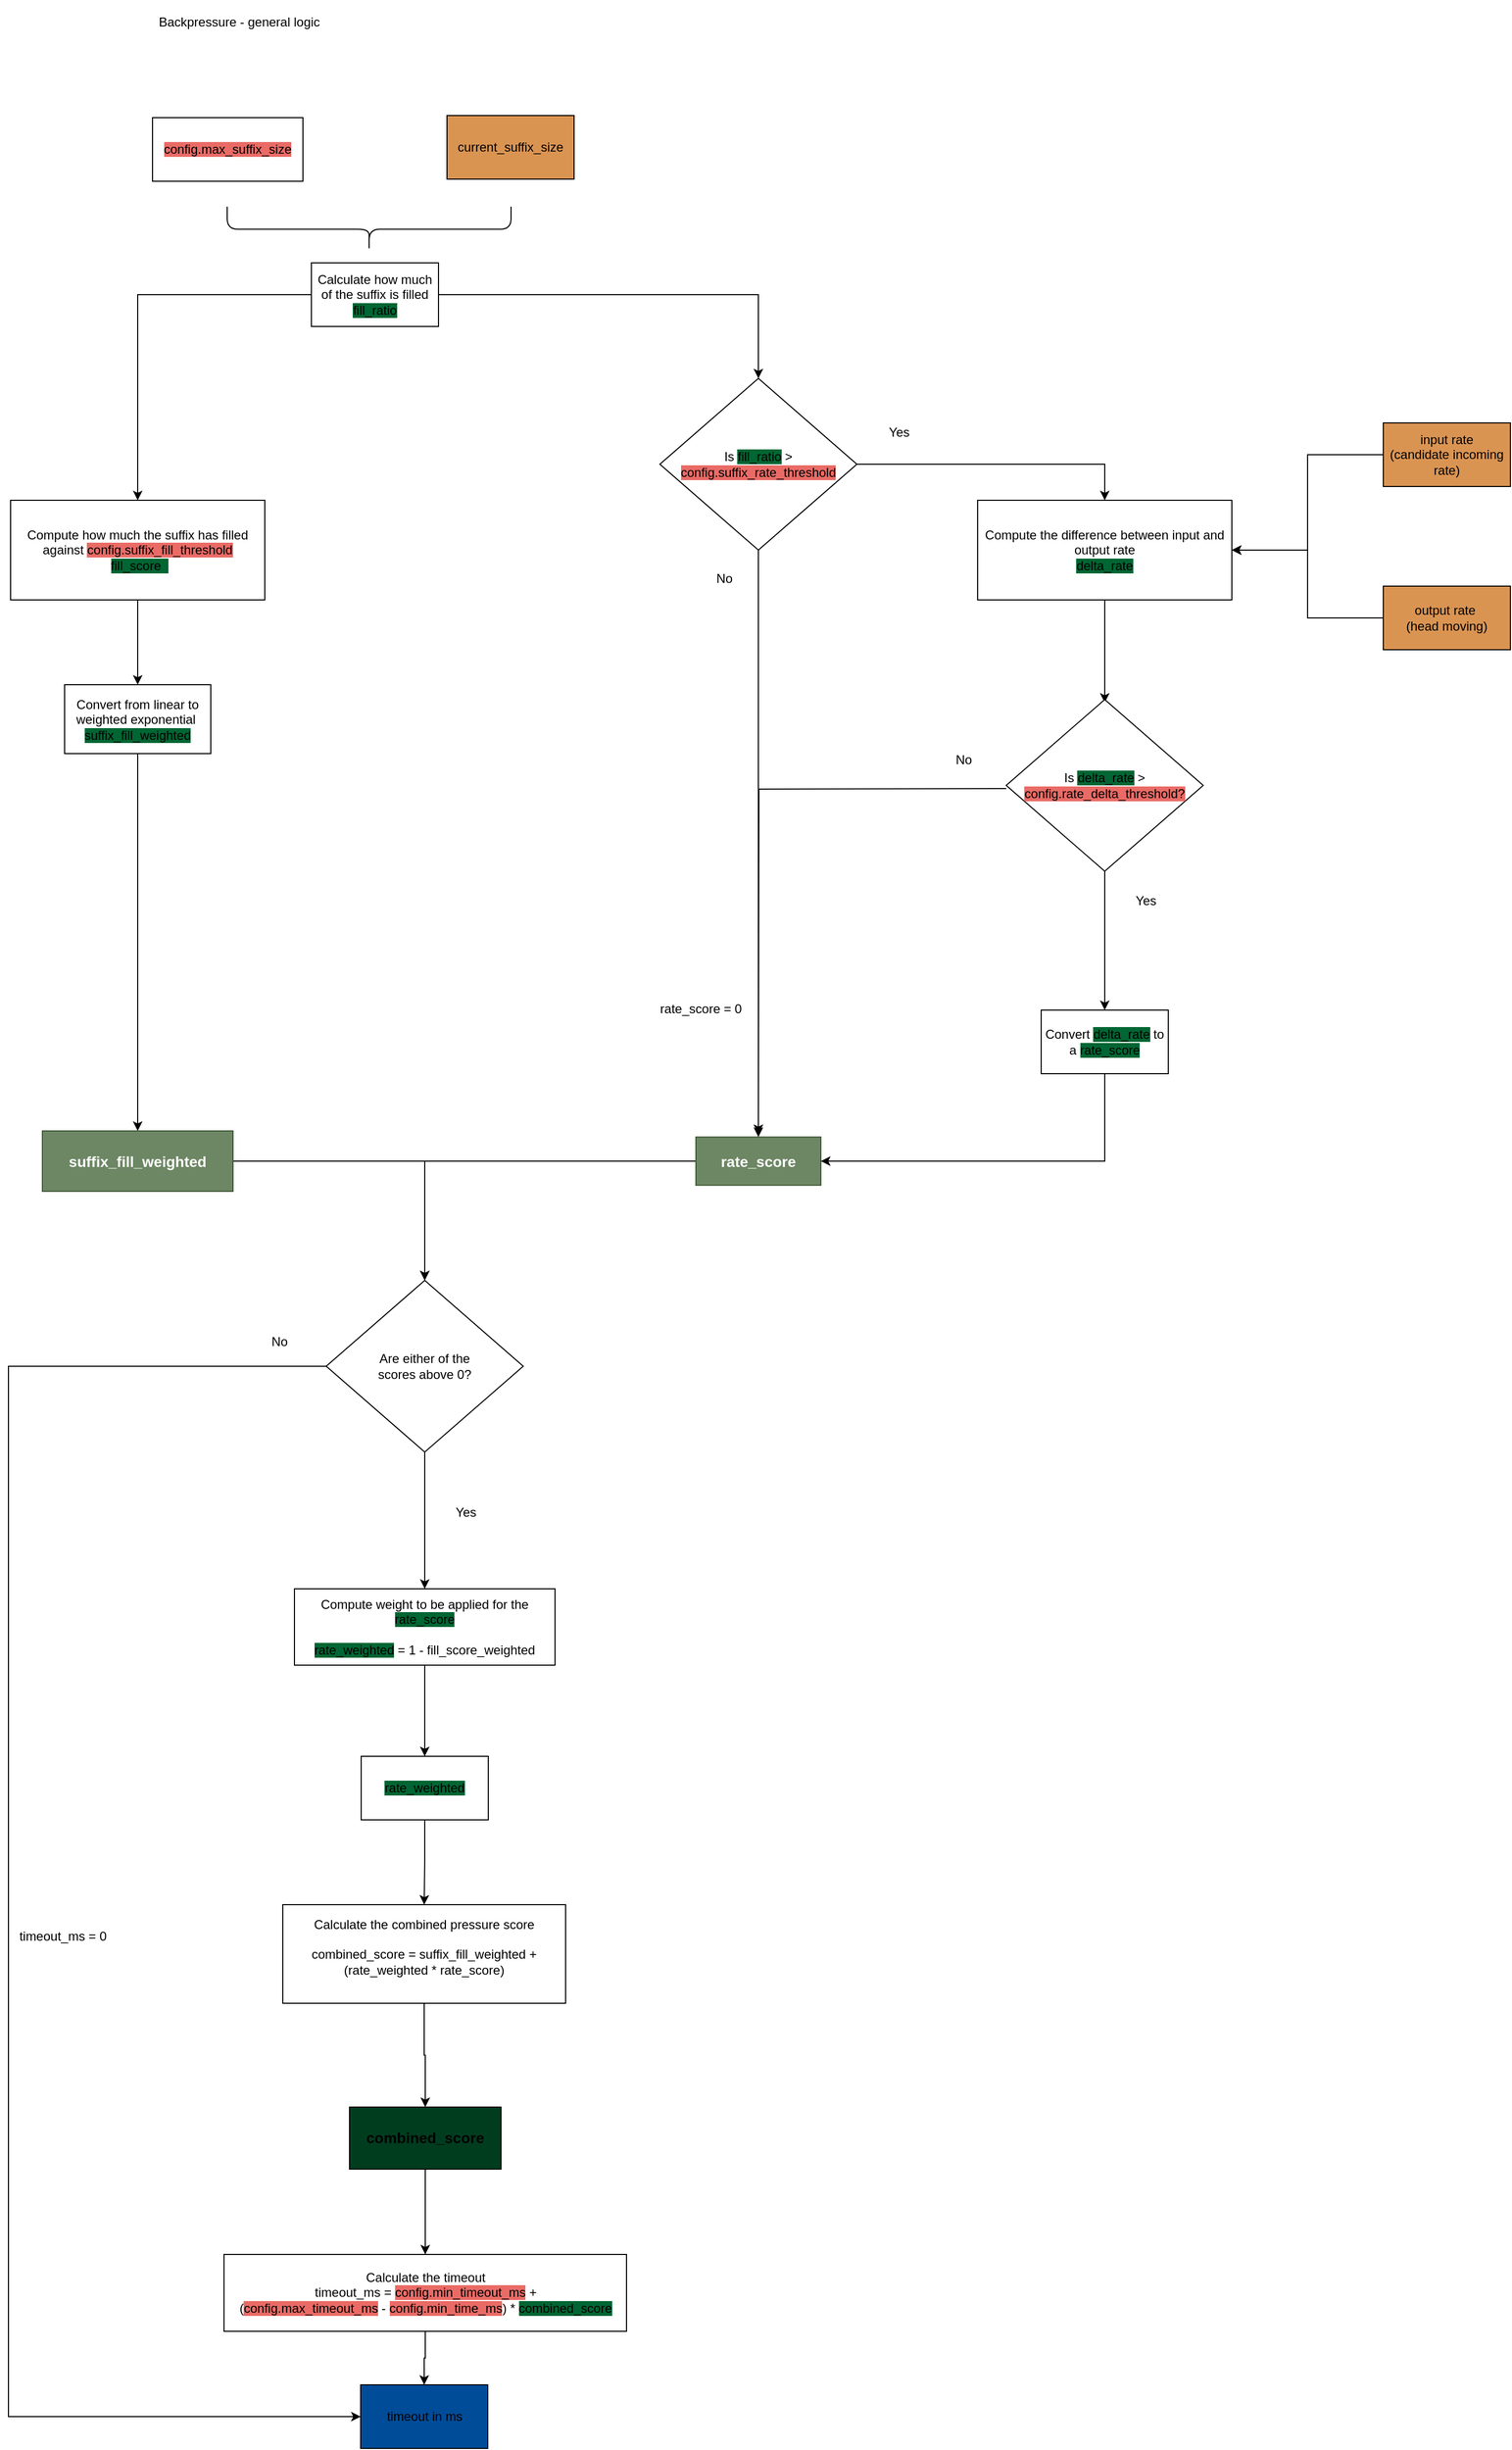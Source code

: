 <mxfile version="21.8.2" type="device">
  <diagram name="Page-1" id="tAE-cPwc15kO6dDDMqvA">
    <mxGraphModel dx="3213" dy="1156" grid="0" gridSize="10" guides="1" tooltips="1" connect="1" arrows="1" fold="1" page="0" pageScale="1" pageWidth="827" pageHeight="1169" math="0" shadow="0">
      <root>
        <mxCell id="0" />
        <mxCell id="1" parent="0" />
        <mxCell id="R-dFO9PfzjRHCKzVX55h-19" value="Backpressure - general logic" style="text;html=1;strokeColor=none;fillColor=none;align=center;verticalAlign=middle;whiteSpace=wrap;rounded=0;" vertex="1" parent="1">
          <mxGeometry x="-183" y="274" width="242" height="42" as="geometry" />
        </mxCell>
        <mxCell id="R-dFO9PfzjRHCKzVX55h-20" value="current_suffix_size" style="rounded=0;whiteSpace=wrap;html=1;fillColor=#DA9452;" vertex="1" parent="1">
          <mxGeometry x="134" y="383" width="120" height="60" as="geometry" />
        </mxCell>
        <mxCell id="R-dFO9PfzjRHCKzVX55h-80" value="" style="edgeStyle=orthogonalEdgeStyle;rounded=0;orthogonalLoop=1;jettySize=auto;html=1;entryX=1;entryY=0.5;entryDx=0;entryDy=0;" edge="1" parent="1" source="R-dFO9PfzjRHCKzVX55h-22" target="R-dFO9PfzjRHCKzVX55h-78">
          <mxGeometry relative="1" as="geometry">
            <mxPoint x="878.0" y="703" as="targetPoint" />
          </mxGeometry>
        </mxCell>
        <mxCell id="R-dFO9PfzjRHCKzVX55h-22" value="input rate&lt;br&gt;(candidate incoming rate)" style="rounded=0;whiteSpace=wrap;html=1;fillColor=#DA9452;" vertex="1" parent="1">
          <mxGeometry x="1018" y="673" width="120" height="60" as="geometry" />
        </mxCell>
        <mxCell id="R-dFO9PfzjRHCKzVX55h-82" value="" style="edgeStyle=orthogonalEdgeStyle;rounded=0;orthogonalLoop=1;jettySize=auto;html=1;entryX=1;entryY=0.5;entryDx=0;entryDy=0;" edge="1" parent="1" source="R-dFO9PfzjRHCKzVX55h-23" target="R-dFO9PfzjRHCKzVX55h-78">
          <mxGeometry relative="1" as="geometry">
            <mxPoint x="878.0" y="835" as="targetPoint" />
          </mxGeometry>
        </mxCell>
        <mxCell id="R-dFO9PfzjRHCKzVX55h-23" value="output rate&amp;nbsp;&lt;br&gt;(head moving)" style="rounded=0;whiteSpace=wrap;html=1;fillColor=#DA9452;" vertex="1" parent="1">
          <mxGeometry x="1018" y="827" width="120" height="60" as="geometry" />
        </mxCell>
        <mxCell id="R-dFO9PfzjRHCKzVX55h-26" value="&lt;span style=&quot;background-color: rgb(234, 107, 102);&quot;&gt;config.max_suffix_size&lt;/span&gt;" style="rounded=0;whiteSpace=wrap;html=1;" vertex="1" parent="1">
          <mxGeometry x="-144" y="385" width="142" height="60" as="geometry" />
        </mxCell>
        <mxCell id="R-dFO9PfzjRHCKzVX55h-34" value="" style="edgeStyle=orthogonalEdgeStyle;rounded=0;orthogonalLoop=1;jettySize=auto;html=1;entryX=0.5;entryY=0;entryDx=0;entryDy=0;" edge="1" parent="1" source="R-dFO9PfzjRHCKzVX55h-27" target="R-dFO9PfzjRHCKzVX55h-71">
          <mxGeometry relative="1" as="geometry">
            <mxPoint x="431" y="628" as="targetPoint" />
          </mxGeometry>
        </mxCell>
        <mxCell id="R-dFO9PfzjRHCKzVX55h-27" value="Calculate how much of the suffix is filled&lt;br&gt;&lt;span style=&quot;background-color: rgb(0, 102, 51);&quot;&gt;fill_ratio&lt;/span&gt;" style="rounded=0;whiteSpace=wrap;html=1;" vertex="1" parent="1">
          <mxGeometry x="6" y="522" width="120" height="60" as="geometry" />
        </mxCell>
        <mxCell id="R-dFO9PfzjRHCKzVX55h-28" value="" style="shape=curlyBracket;whiteSpace=wrap;html=1;rounded=1;flipH=1;labelPosition=right;verticalLabelPosition=middle;align=left;verticalAlign=middle;rotation=90;" vertex="1" parent="1">
          <mxGeometry x="39.25" y="356.25" width="42.5" height="268" as="geometry" />
        </mxCell>
        <mxCell id="R-dFO9PfzjRHCKzVX55h-70" value="" style="edgeStyle=orthogonalEdgeStyle;rounded=0;orthogonalLoop=1;jettySize=auto;html=1;" edge="1" parent="1" source="R-dFO9PfzjRHCKzVX55h-31" target="R-dFO9PfzjRHCKzVX55h-69">
          <mxGeometry relative="1" as="geometry" />
        </mxCell>
        <mxCell id="R-dFO9PfzjRHCKzVX55h-31" value="Compute how much the suffix has filled against&amp;nbsp;&lt;span style=&quot;background-color: rgb(234, 107, 102);&quot;&gt;config.suffix_fill_threshold&lt;/span&gt;&lt;br&gt;&amp;nbsp;&lt;span style=&quot;background-color: rgb(0, 102, 51);&quot;&gt;fill_score&amp;nbsp;&amp;nbsp;&lt;/span&gt;&lt;br&gt;" style="rounded=0;whiteSpace=wrap;html=1;" vertex="1" parent="1">
          <mxGeometry x="-278" y="746" width="240" height="94" as="geometry" />
        </mxCell>
        <mxCell id="R-dFO9PfzjRHCKzVX55h-35" value="" style="edgeStyle=orthogonalEdgeStyle;rounded=0;orthogonalLoop=1;jettySize=auto;html=1;exitX=0;exitY=0.5;exitDx=0;exitDy=0;entryX=0.5;entryY=0;entryDx=0;entryDy=0;" edge="1" parent="1" source="R-dFO9PfzjRHCKzVX55h-27" target="R-dFO9PfzjRHCKzVX55h-31">
          <mxGeometry relative="1" as="geometry">
            <mxPoint x="136" y="562" as="sourcePoint" />
            <mxPoint x="441" y="638" as="targetPoint" />
          </mxGeometry>
        </mxCell>
        <mxCell id="R-dFO9PfzjRHCKzVX55h-98" value="" style="edgeStyle=orthogonalEdgeStyle;rounded=0;orthogonalLoop=1;jettySize=auto;html=1;" edge="1" parent="1" source="R-dFO9PfzjRHCKzVX55h-69" target="R-dFO9PfzjRHCKzVX55h-97">
          <mxGeometry relative="1" as="geometry" />
        </mxCell>
        <mxCell id="R-dFO9PfzjRHCKzVX55h-69" value="Convert from linear to weighted exponential&amp;nbsp;&lt;br&gt;&lt;span style=&quot;background-color: rgb(0, 102, 51);&quot;&gt;suffix_fill_weighted&lt;/span&gt;" style="rounded=0;whiteSpace=wrap;html=1;" vertex="1" parent="1">
          <mxGeometry x="-227" y="920" width="138" height="65" as="geometry" />
        </mxCell>
        <mxCell id="R-dFO9PfzjRHCKzVX55h-73" value="" style="edgeStyle=orthogonalEdgeStyle;rounded=0;orthogonalLoop=1;jettySize=auto;html=1;entryX=0.5;entryY=0;entryDx=0;entryDy=0;" edge="1" parent="1" source="R-dFO9PfzjRHCKzVX55h-71" target="R-dFO9PfzjRHCKzVX55h-86">
          <mxGeometry relative="1" as="geometry">
            <mxPoint x="431" y="954" as="targetPoint" />
          </mxGeometry>
        </mxCell>
        <mxCell id="R-dFO9PfzjRHCKzVX55h-77" value="" style="edgeStyle=orthogonalEdgeStyle;rounded=0;orthogonalLoop=1;jettySize=auto;html=1;entryX=0.5;entryY=0;entryDx=0;entryDy=0;" edge="1" parent="1" source="R-dFO9PfzjRHCKzVX55h-71" target="R-dFO9PfzjRHCKzVX55h-78">
          <mxGeometry relative="1" as="geometry">
            <mxPoint x="743" y="797" as="targetPoint" />
          </mxGeometry>
        </mxCell>
        <mxCell id="R-dFO9PfzjRHCKzVX55h-71" value="Is &lt;span style=&quot;background-color: rgb(0, 102, 51);&quot;&gt;fill_ratio&lt;/span&gt; &amp;gt; &lt;span style=&quot;background-color: rgb(234, 107, 102);&quot;&gt;config.suffix_rate_threshold&lt;/span&gt;" style="rhombus;whiteSpace=wrap;html=1;" vertex="1" parent="1">
          <mxGeometry x="335" y="631" width="186" height="162" as="geometry" />
        </mxCell>
        <mxCell id="R-dFO9PfzjRHCKzVX55h-74" value="No" style="text;html=1;strokeColor=none;fillColor=none;align=center;verticalAlign=middle;whiteSpace=wrap;rounded=0;" vertex="1" parent="1">
          <mxGeometry x="366" y="805" width="60" height="30" as="geometry" />
        </mxCell>
        <mxCell id="R-dFO9PfzjRHCKzVX55h-76" value="Yes" style="text;html=1;strokeColor=none;fillColor=none;align=center;verticalAlign=middle;whiteSpace=wrap;rounded=0;" vertex="1" parent="1">
          <mxGeometry x="531" y="667" width="60" height="30" as="geometry" />
        </mxCell>
        <mxCell id="R-dFO9PfzjRHCKzVX55h-84" value="" style="edgeStyle=orthogonalEdgeStyle;rounded=0;orthogonalLoop=1;jettySize=auto;html=1;" edge="1" parent="1" source="R-dFO9PfzjRHCKzVX55h-78">
          <mxGeometry relative="1" as="geometry">
            <mxPoint x="755" y="937" as="targetPoint" />
          </mxGeometry>
        </mxCell>
        <mxCell id="R-dFO9PfzjRHCKzVX55h-78" value="Compute the difference between input and output rate&lt;br&gt;&lt;span style=&quot;background-color: rgb(0, 102, 51);&quot;&gt;delta_rate&lt;/span&gt;" style="rounded=0;whiteSpace=wrap;html=1;" vertex="1" parent="1">
          <mxGeometry x="635" y="746" width="240" height="94" as="geometry" />
        </mxCell>
        <mxCell id="R-dFO9PfzjRHCKzVX55h-87" value="" style="edgeStyle=orthogonalEdgeStyle;rounded=0;orthogonalLoop=1;jettySize=auto;html=1;" edge="1" parent="1">
          <mxGeometry relative="1" as="geometry">
            <mxPoint x="662.005" y="1017.998" as="sourcePoint" />
            <mxPoint x="428" y="1344" as="targetPoint" />
          </mxGeometry>
        </mxCell>
        <mxCell id="R-dFO9PfzjRHCKzVX55h-91" value="" style="edgeStyle=orthogonalEdgeStyle;rounded=0;orthogonalLoop=1;jettySize=auto;html=1;" edge="1" parent="1" source="R-dFO9PfzjRHCKzVX55h-85" target="R-dFO9PfzjRHCKzVX55h-90">
          <mxGeometry relative="1" as="geometry" />
        </mxCell>
        <mxCell id="R-dFO9PfzjRHCKzVX55h-85" value="Is &lt;span style=&quot;background-color: rgb(0, 102, 51);&quot;&gt;delta_rate&lt;/span&gt; &amp;gt; &lt;span style=&quot;background-color: rgb(234, 107, 102);&quot;&gt;config.rate_delta_threshold?&lt;/span&gt;" style="rhombus;whiteSpace=wrap;html=1;" vertex="1" parent="1">
          <mxGeometry x="662" y="934" width="186" height="162" as="geometry" />
        </mxCell>
        <mxCell id="R-dFO9PfzjRHCKzVX55h-107" value="" style="edgeStyle=orthogonalEdgeStyle;rounded=0;orthogonalLoop=1;jettySize=auto;html=1;entryX=0.5;entryY=0;entryDx=0;entryDy=0;" edge="1" parent="1" source="R-dFO9PfzjRHCKzVX55h-86" target="R-dFO9PfzjRHCKzVX55h-99">
          <mxGeometry relative="1" as="geometry">
            <mxPoint x="230" y="1369.5" as="targetPoint" />
          </mxGeometry>
        </mxCell>
        <mxCell id="R-dFO9PfzjRHCKzVX55h-86" value="&lt;font style=&quot;font-size: 14px;&quot;&gt;&lt;b style=&quot;&quot;&gt;rate_score&lt;/b&gt;&lt;/font&gt;" style="whiteSpace=wrap;html=1;fillColor=#6d8764;fontColor=#ffffff;strokeColor=#3A5431;" vertex="1" parent="1">
          <mxGeometry x="369" y="1346.75" width="118" height="45.5" as="geometry" />
        </mxCell>
        <mxCell id="R-dFO9PfzjRHCKzVX55h-88" value="No" style="text;html=1;strokeColor=none;fillColor=none;align=center;verticalAlign=middle;whiteSpace=wrap;rounded=0;" vertex="1" parent="1">
          <mxGeometry x="592" y="975.5" width="60" height="30" as="geometry" />
        </mxCell>
        <mxCell id="R-dFO9PfzjRHCKzVX55h-89" value="rate_score = 0&amp;nbsp;" style="text;html=1;strokeColor=none;fillColor=none;align=center;verticalAlign=middle;whiteSpace=wrap;rounded=0;" vertex="1" parent="1">
          <mxGeometry x="332" y="1214" width="87" height="23" as="geometry" />
        </mxCell>
        <mxCell id="R-dFO9PfzjRHCKzVX55h-94" value="" style="edgeStyle=orthogonalEdgeStyle;rounded=0;orthogonalLoop=1;jettySize=auto;html=1;entryX=1;entryY=0.5;entryDx=0;entryDy=0;exitX=0.5;exitY=1;exitDx=0;exitDy=0;" edge="1" parent="1" source="R-dFO9PfzjRHCKzVX55h-90" target="R-dFO9PfzjRHCKzVX55h-86">
          <mxGeometry relative="1" as="geometry">
            <mxPoint x="755" y="1397" as="targetPoint" />
          </mxGeometry>
        </mxCell>
        <mxCell id="R-dFO9PfzjRHCKzVX55h-90" value="Convert &lt;span style=&quot;background-color: rgb(0, 102, 51);&quot;&gt;delta_rate&lt;/span&gt; to a &lt;span style=&quot;background-color: rgb(0, 102, 51);&quot;&gt;rate_score&lt;/span&gt;" style="whiteSpace=wrap;html=1;" vertex="1" parent="1">
          <mxGeometry x="695" y="1227" width="120" height="60" as="geometry" />
        </mxCell>
        <mxCell id="R-dFO9PfzjRHCKzVX55h-92" value="Yes" style="text;html=1;strokeColor=none;fillColor=none;align=center;verticalAlign=middle;whiteSpace=wrap;rounded=0;" vertex="1" parent="1">
          <mxGeometry x="764" y="1109" width="60" height="30" as="geometry" />
        </mxCell>
        <mxCell id="R-dFO9PfzjRHCKzVX55h-105" value="" style="edgeStyle=orthogonalEdgeStyle;rounded=0;orthogonalLoop=1;jettySize=auto;html=1;" edge="1" parent="1" source="R-dFO9PfzjRHCKzVX55h-97" target="R-dFO9PfzjRHCKzVX55h-99">
          <mxGeometry relative="1" as="geometry">
            <mxPoint x="-158" y="1506.5" as="targetPoint" />
          </mxGeometry>
        </mxCell>
        <mxCell id="R-dFO9PfzjRHCKzVX55h-97" value="&lt;b&gt;&lt;font style=&quot;font-size: 14px;&quot;&gt;suffix_fill_weighted&lt;/font&gt;&lt;/b&gt;" style="whiteSpace=wrap;html=1;rounded=0;fillColor=#6d8764;fontColor=#ffffff;strokeColor=#3A5431;" vertex="1" parent="1">
          <mxGeometry x="-248" y="1341" width="180" height="57" as="geometry" />
        </mxCell>
        <mxCell id="R-dFO9PfzjRHCKzVX55h-101" value="" style="edgeStyle=orthogonalEdgeStyle;rounded=0;orthogonalLoop=1;jettySize=auto;html=1;" edge="1" parent="1" source="R-dFO9PfzjRHCKzVX55h-99" target="R-dFO9PfzjRHCKzVX55h-100">
          <mxGeometry relative="1" as="geometry" />
        </mxCell>
        <mxCell id="R-dFO9PfzjRHCKzVX55h-110" value="" style="edgeStyle=orthogonalEdgeStyle;rounded=0;orthogonalLoop=1;jettySize=auto;html=1;entryX=0;entryY=0.5;entryDx=0;entryDy=0;" edge="1" parent="1" source="R-dFO9PfzjRHCKzVX55h-99" target="R-dFO9PfzjRHCKzVX55h-116">
          <mxGeometry relative="1" as="geometry">
            <mxPoint x="-168" y="1610" as="targetPoint" />
            <Array as="points">
              <mxPoint x="-280" y="1563" />
              <mxPoint x="-280" y="2554" />
            </Array>
          </mxGeometry>
        </mxCell>
        <mxCell id="R-dFO9PfzjRHCKzVX55h-99" value="Are either of the &lt;br&gt;scores above 0?" style="rhombus;whiteSpace=wrap;html=1;" vertex="1" parent="1">
          <mxGeometry x="20" y="1482" width="186" height="162" as="geometry" />
        </mxCell>
        <mxCell id="R-dFO9PfzjRHCKzVX55h-103" value="" style="edgeStyle=orthogonalEdgeStyle;rounded=0;orthogonalLoop=1;jettySize=auto;html=1;" edge="1" parent="1" source="R-dFO9PfzjRHCKzVX55h-100" target="R-dFO9PfzjRHCKzVX55h-102">
          <mxGeometry relative="1" as="geometry" />
        </mxCell>
        <mxCell id="R-dFO9PfzjRHCKzVX55h-100" value="Compute weight to be applied for the &lt;span style=&quot;background-color: rgb(0, 102, 51);&quot;&gt;rate_score&lt;/span&gt;&lt;br&gt;&lt;br&gt;&lt;span style=&quot;background-color: rgb(0, 102, 51);&quot;&gt;rate_weighted&lt;/span&gt; = 1 - fill_score_weighted" style="whiteSpace=wrap;html=1;" vertex="1" parent="1">
          <mxGeometry x="-10" y="1773" width="246" height="72" as="geometry" />
        </mxCell>
        <mxCell id="R-dFO9PfzjRHCKzVX55h-113" value="" style="edgeStyle=orthogonalEdgeStyle;rounded=0;orthogonalLoop=1;jettySize=auto;html=1;" edge="1" parent="1" source="R-dFO9PfzjRHCKzVX55h-102" target="R-dFO9PfzjRHCKzVX55h-112">
          <mxGeometry relative="1" as="geometry" />
        </mxCell>
        <mxCell id="R-dFO9PfzjRHCKzVX55h-102" value="&lt;span style=&quot;background-color: rgb(0, 102, 51);&quot;&gt;rate_weighted&lt;/span&gt;" style="whiteSpace=wrap;html=1;" vertex="1" parent="1">
          <mxGeometry x="53" y="1931" width="120" height="60" as="geometry" />
        </mxCell>
        <mxCell id="R-dFO9PfzjRHCKzVX55h-108" value="Yes" style="text;html=1;strokeColor=none;fillColor=none;align=center;verticalAlign=middle;whiteSpace=wrap;rounded=0;" vertex="1" parent="1">
          <mxGeometry x="122" y="1686" width="60" height="30" as="geometry" />
        </mxCell>
        <mxCell id="R-dFO9PfzjRHCKzVX55h-111" value="No" style="text;html=1;strokeColor=none;fillColor=none;align=center;verticalAlign=middle;whiteSpace=wrap;rounded=0;" vertex="1" parent="1">
          <mxGeometry x="-54" y="1525" width="60" height="30" as="geometry" />
        </mxCell>
        <mxCell id="R-dFO9PfzjRHCKzVX55h-115" value="" style="edgeStyle=orthogonalEdgeStyle;rounded=0;orthogonalLoop=1;jettySize=auto;html=1;" edge="1" parent="1" source="R-dFO9PfzjRHCKzVX55h-112" target="R-dFO9PfzjRHCKzVX55h-114">
          <mxGeometry relative="1" as="geometry" />
        </mxCell>
        <mxCell id="R-dFO9PfzjRHCKzVX55h-112" value="Calculate the combined pressure score&lt;br&gt;&lt;br&gt;combined_score = suffix_fill_weighted + (rate_weighted * rate_score)&lt;br&gt;&lt;br&gt;" style="whiteSpace=wrap;html=1;" vertex="1" parent="1">
          <mxGeometry x="-21" y="2071" width="267" height="93" as="geometry" />
        </mxCell>
        <mxCell id="R-dFO9PfzjRHCKzVX55h-119" value="" style="edgeStyle=orthogonalEdgeStyle;rounded=0;orthogonalLoop=1;jettySize=auto;html=1;" edge="1" parent="1" source="R-dFO9PfzjRHCKzVX55h-114" target="R-dFO9PfzjRHCKzVX55h-118">
          <mxGeometry relative="1" as="geometry" />
        </mxCell>
        <mxCell id="R-dFO9PfzjRHCKzVX55h-114" value="&lt;b&gt;&lt;font style=&quot;font-size: 14px;&quot;&gt;combined_score&lt;/font&gt;&lt;/b&gt;" style="whiteSpace=wrap;html=1;fillColor=#003D1F;" vertex="1" parent="1">
          <mxGeometry x="42" y="2262" width="143" height="58.5" as="geometry" />
        </mxCell>
        <mxCell id="R-dFO9PfzjRHCKzVX55h-116" value="timeout in ms" style="whiteSpace=wrap;html=1;fillColor=#004C99;" vertex="1" parent="1">
          <mxGeometry x="52.5" y="2524" width="120" height="60" as="geometry" />
        </mxCell>
        <mxCell id="R-dFO9PfzjRHCKzVX55h-120" value="" style="edgeStyle=orthogonalEdgeStyle;rounded=0;orthogonalLoop=1;jettySize=auto;html=1;" edge="1" parent="1" source="R-dFO9PfzjRHCKzVX55h-118" target="R-dFO9PfzjRHCKzVX55h-116">
          <mxGeometry relative="1" as="geometry" />
        </mxCell>
        <mxCell id="R-dFO9PfzjRHCKzVX55h-118" value="Calculate the timeout&lt;br&gt;timeout_ms = &lt;span style=&quot;background-color: rgb(234, 107, 102);&quot;&gt;config.min_timeout_ms&lt;/span&gt; + &lt;br&gt;(&lt;span style=&quot;background-color: rgb(234, 107, 102);&quot;&gt;config.max_timeout_ms&lt;/span&gt; - &lt;span style=&quot;background-color: rgb(234, 107, 102);&quot;&gt;config.min_time_ms&lt;/span&gt;) * &lt;span style=&quot;background-color: rgb(0, 102, 51);&quot;&gt;combined_score&lt;/span&gt;" style="whiteSpace=wrap;html=1;fillColor=none;" vertex="1" parent="1">
          <mxGeometry x="-76.5" y="2401" width="380" height="72.5" as="geometry" />
        </mxCell>
        <mxCell id="R-dFO9PfzjRHCKzVX55h-121" value="timeout_ms = 0" style="text;html=1;strokeColor=none;fillColor=none;align=center;verticalAlign=middle;whiteSpace=wrap;rounded=0;" vertex="1" parent="1">
          <mxGeometry x="-272" y="2089" width="87" height="23" as="geometry" />
        </mxCell>
      </root>
    </mxGraphModel>
  </diagram>
</mxfile>
